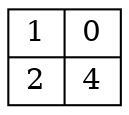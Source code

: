digraph lista{ 
rankdir = TB; 
node [shape = record];
Matriz[shape = record,label="{{{1}|{0}}|{{2}|{4}}}"]; 
}